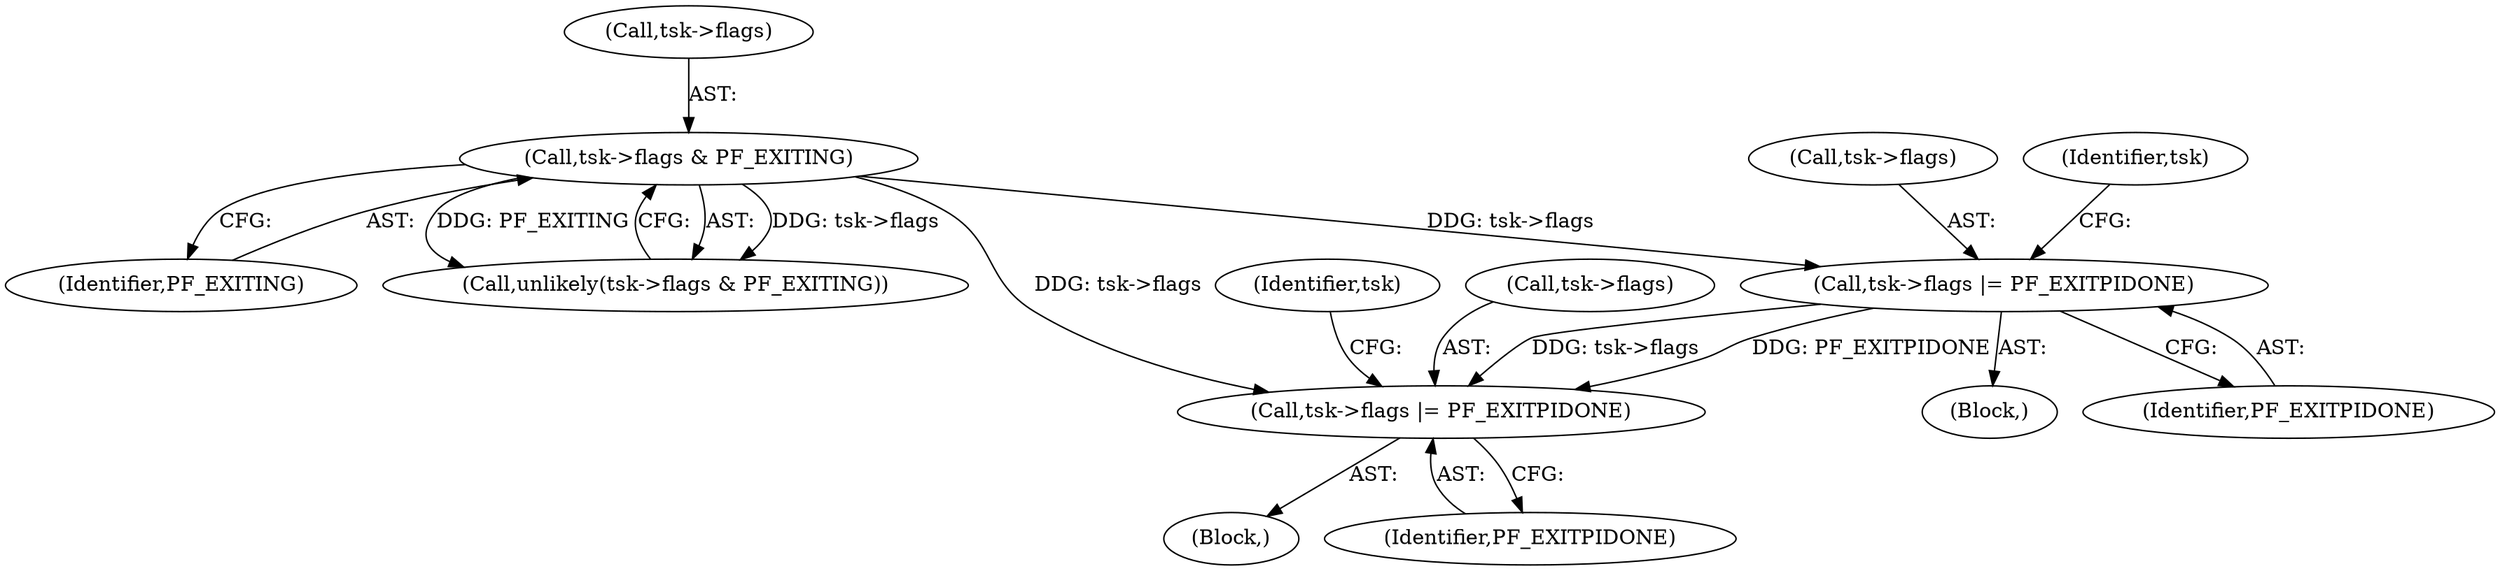 digraph "0_linux_8141c7f3e7aee618312fa1c15109e1219de784a7@pointer" {
"1000150" [label="(Call,tsk->flags |= PF_EXITPIDONE)"];
"1000144" [label="(Call,tsk->flags & PF_EXITING)"];
"1000315" [label="(Call,tsk->flags |= PF_EXITPIDONE)"];
"1000322" [label="(Identifier,tsk)"];
"1000151" [label="(Call,tsk->flags)"];
"1000157" [label="(Identifier,tsk)"];
"1000145" [label="(Call,tsk->flags)"];
"1000112" [label="(Block,)"];
"1000149" [label="(Block,)"];
"1000316" [label="(Call,tsk->flags)"];
"1000150" [label="(Call,tsk->flags |= PF_EXITPIDONE)"];
"1000148" [label="(Identifier,PF_EXITING)"];
"1000319" [label="(Identifier,PF_EXITPIDONE)"];
"1000144" [label="(Call,tsk->flags & PF_EXITING)"];
"1000143" [label="(Call,unlikely(tsk->flags & PF_EXITING))"];
"1000154" [label="(Identifier,PF_EXITPIDONE)"];
"1000315" [label="(Call,tsk->flags |= PF_EXITPIDONE)"];
"1000150" -> "1000149"  [label="AST: "];
"1000150" -> "1000154"  [label="CFG: "];
"1000151" -> "1000150"  [label="AST: "];
"1000154" -> "1000150"  [label="AST: "];
"1000157" -> "1000150"  [label="CFG: "];
"1000144" -> "1000150"  [label="DDG: tsk->flags"];
"1000150" -> "1000315"  [label="DDG: tsk->flags"];
"1000150" -> "1000315"  [label="DDG: PF_EXITPIDONE"];
"1000144" -> "1000143"  [label="AST: "];
"1000144" -> "1000148"  [label="CFG: "];
"1000145" -> "1000144"  [label="AST: "];
"1000148" -> "1000144"  [label="AST: "];
"1000143" -> "1000144"  [label="CFG: "];
"1000144" -> "1000143"  [label="DDG: tsk->flags"];
"1000144" -> "1000143"  [label="DDG: PF_EXITING"];
"1000144" -> "1000315"  [label="DDG: tsk->flags"];
"1000315" -> "1000112"  [label="AST: "];
"1000315" -> "1000319"  [label="CFG: "];
"1000316" -> "1000315"  [label="AST: "];
"1000319" -> "1000315"  [label="AST: "];
"1000322" -> "1000315"  [label="CFG: "];
}
